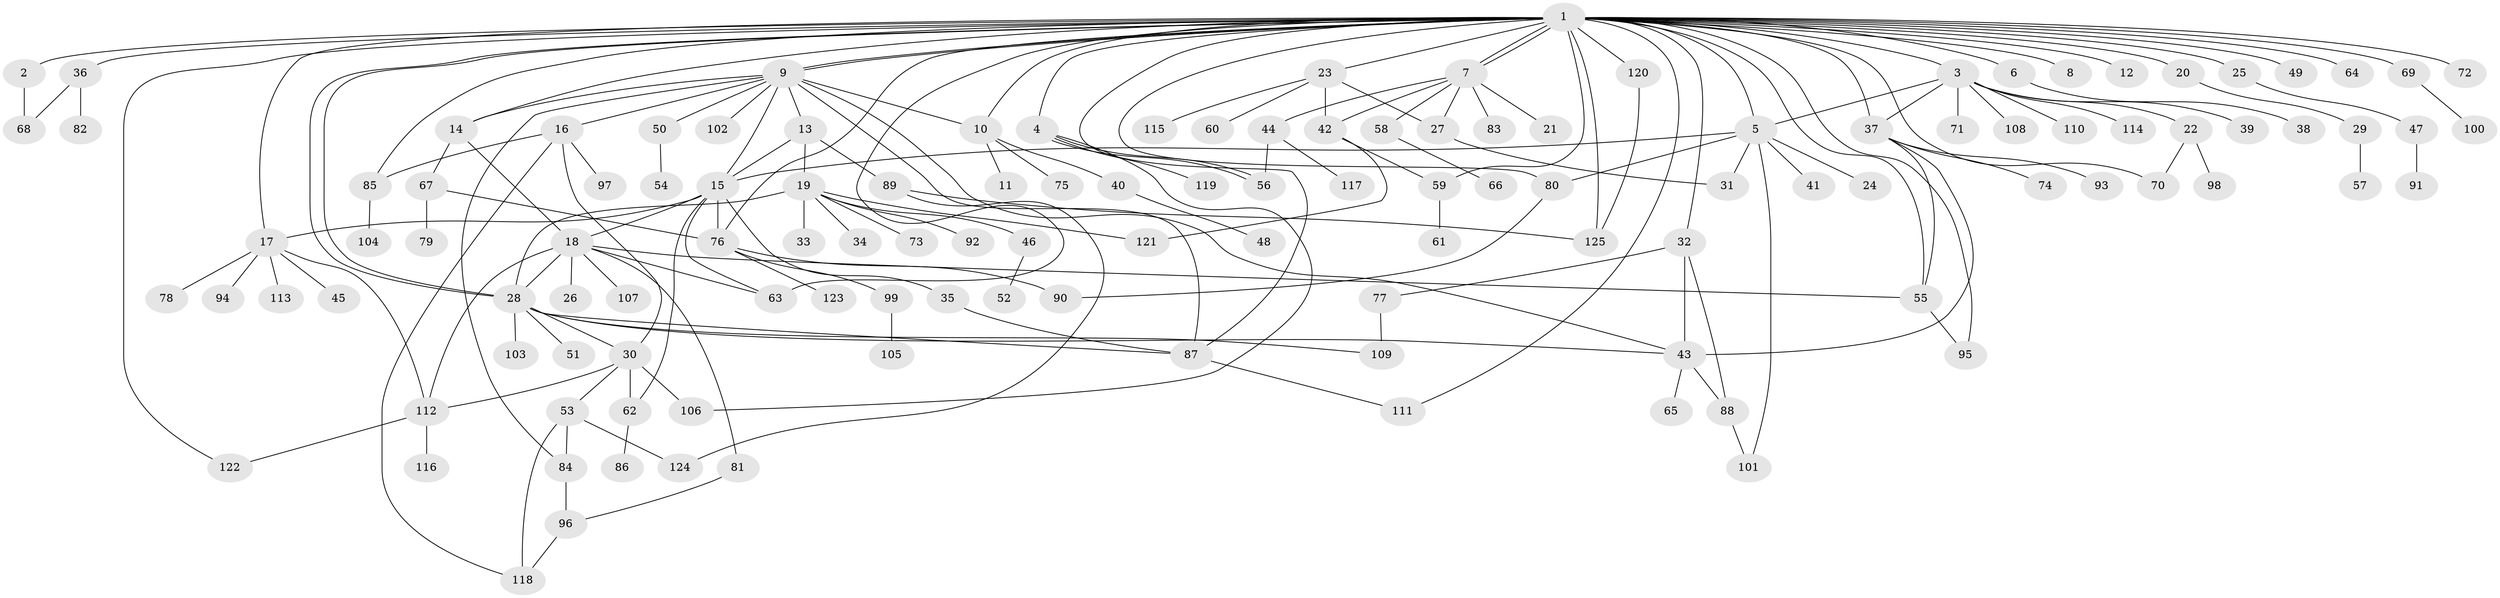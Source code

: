 // coarse degree distribution, {19: 0.011494252873563218, 1: 0.5747126436781609, 9: 0.011494252873563218, 2: 0.27586206896551724, 7: 0.011494252873563218, 8: 0.022988505747126436, 3: 0.05747126436781609, 11: 0.011494252873563218, 4: 0.011494252873563218, 29: 0.011494252873563218}
// Generated by graph-tools (version 1.1) at 2025/50/03/04/25 21:50:48]
// undirected, 125 vertices, 179 edges
graph export_dot {
graph [start="1"]
  node [color=gray90,style=filled];
  1;
  2;
  3;
  4;
  5;
  6;
  7;
  8;
  9;
  10;
  11;
  12;
  13;
  14;
  15;
  16;
  17;
  18;
  19;
  20;
  21;
  22;
  23;
  24;
  25;
  26;
  27;
  28;
  29;
  30;
  31;
  32;
  33;
  34;
  35;
  36;
  37;
  38;
  39;
  40;
  41;
  42;
  43;
  44;
  45;
  46;
  47;
  48;
  49;
  50;
  51;
  52;
  53;
  54;
  55;
  56;
  57;
  58;
  59;
  60;
  61;
  62;
  63;
  64;
  65;
  66;
  67;
  68;
  69;
  70;
  71;
  72;
  73;
  74;
  75;
  76;
  77;
  78;
  79;
  80;
  81;
  82;
  83;
  84;
  85;
  86;
  87;
  88;
  89;
  90;
  91;
  92;
  93;
  94;
  95;
  96;
  97;
  98;
  99;
  100;
  101;
  102;
  103;
  104;
  105;
  106;
  107;
  108;
  109;
  110;
  111;
  112;
  113;
  114;
  115;
  116;
  117;
  118;
  119;
  120;
  121;
  122;
  123;
  124;
  125;
  1 -- 2;
  1 -- 3;
  1 -- 4;
  1 -- 5;
  1 -- 6;
  1 -- 7;
  1 -- 7;
  1 -- 8;
  1 -- 9;
  1 -- 9;
  1 -- 10;
  1 -- 12;
  1 -- 14;
  1 -- 17;
  1 -- 20;
  1 -- 23;
  1 -- 25;
  1 -- 28;
  1 -- 28;
  1 -- 32;
  1 -- 36;
  1 -- 37;
  1 -- 49;
  1 -- 55;
  1 -- 59;
  1 -- 63;
  1 -- 64;
  1 -- 69;
  1 -- 70;
  1 -- 72;
  1 -- 76;
  1 -- 80;
  1 -- 85;
  1 -- 87;
  1 -- 95;
  1 -- 111;
  1 -- 120;
  1 -- 122;
  1 -- 125;
  2 -- 68;
  3 -- 5;
  3 -- 22;
  3 -- 37;
  3 -- 39;
  3 -- 71;
  3 -- 108;
  3 -- 110;
  3 -- 114;
  4 -- 56;
  4 -- 56;
  4 -- 106;
  4 -- 119;
  5 -- 15;
  5 -- 24;
  5 -- 31;
  5 -- 41;
  5 -- 80;
  5 -- 101;
  6 -- 38;
  7 -- 21;
  7 -- 27;
  7 -- 42;
  7 -- 44;
  7 -- 58;
  7 -- 83;
  9 -- 10;
  9 -- 13;
  9 -- 14;
  9 -- 15;
  9 -- 16;
  9 -- 43;
  9 -- 50;
  9 -- 84;
  9 -- 87;
  9 -- 102;
  10 -- 11;
  10 -- 40;
  10 -- 75;
  13 -- 15;
  13 -- 19;
  13 -- 89;
  14 -- 18;
  14 -- 67;
  15 -- 17;
  15 -- 18;
  15 -- 35;
  15 -- 62;
  15 -- 63;
  15 -- 76;
  16 -- 30;
  16 -- 85;
  16 -- 97;
  16 -- 118;
  17 -- 45;
  17 -- 78;
  17 -- 94;
  17 -- 112;
  17 -- 113;
  18 -- 26;
  18 -- 28;
  18 -- 55;
  18 -- 63;
  18 -- 81;
  18 -- 107;
  18 -- 112;
  19 -- 28;
  19 -- 33;
  19 -- 34;
  19 -- 46;
  19 -- 73;
  19 -- 92;
  19 -- 121;
  20 -- 29;
  22 -- 70;
  22 -- 98;
  23 -- 27;
  23 -- 42;
  23 -- 60;
  23 -- 115;
  25 -- 47;
  27 -- 31;
  28 -- 30;
  28 -- 43;
  28 -- 51;
  28 -- 87;
  28 -- 103;
  28 -- 109;
  29 -- 57;
  30 -- 53;
  30 -- 62;
  30 -- 106;
  30 -- 112;
  32 -- 43;
  32 -- 77;
  32 -- 88;
  35 -- 87;
  36 -- 68;
  36 -- 82;
  37 -- 43;
  37 -- 55;
  37 -- 74;
  37 -- 93;
  40 -- 48;
  42 -- 59;
  42 -- 121;
  43 -- 65;
  43 -- 88;
  44 -- 56;
  44 -- 117;
  46 -- 52;
  47 -- 91;
  50 -- 54;
  53 -- 84;
  53 -- 118;
  53 -- 124;
  55 -- 95;
  58 -- 66;
  59 -- 61;
  62 -- 86;
  67 -- 76;
  67 -- 79;
  69 -- 100;
  76 -- 90;
  76 -- 99;
  76 -- 123;
  77 -- 109;
  80 -- 90;
  81 -- 96;
  84 -- 96;
  85 -- 104;
  87 -- 111;
  88 -- 101;
  89 -- 124;
  89 -- 125;
  96 -- 118;
  99 -- 105;
  112 -- 116;
  112 -- 122;
  120 -- 125;
}
